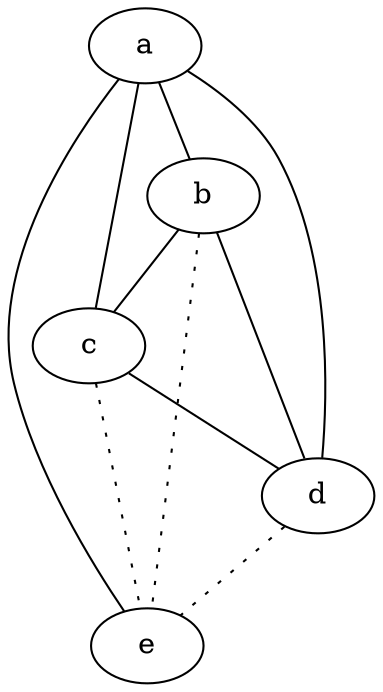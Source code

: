 graph {
a -- b;
a -- c;
a -- d;
a -- e;
b -- c;
b -- d;
b -- e [style=dotted];
c -- d;
c -- e [style=dotted];
d -- e [style=dotted];
}

